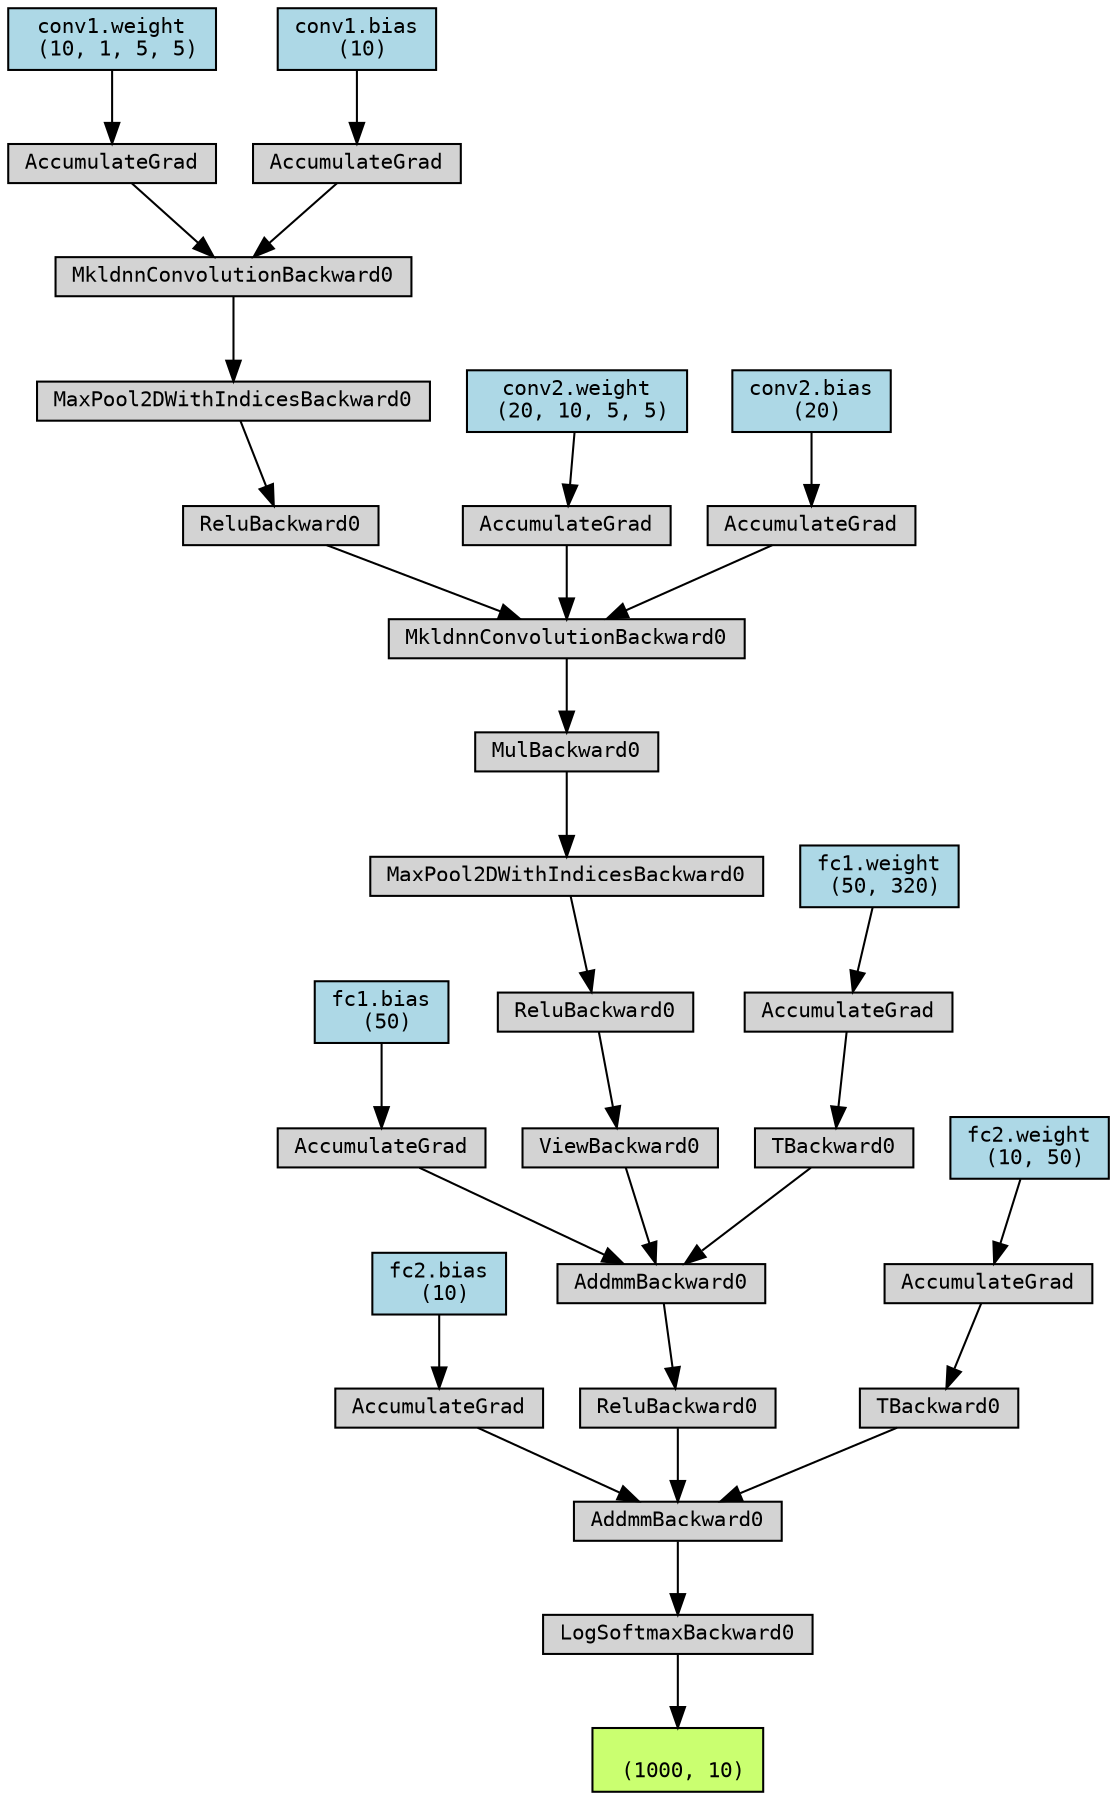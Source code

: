 digraph {
	graph [size="12,12"]
	node [align=left fontname=monospace fontsize=10 height=0.2 ranksep=0.1 shape=box style=filled]
	140233922814264 [label="
 (1000, 10)" fillcolor=darkolivegreen1]
	140233922677616 [label=LogSoftmaxBackward0]
	140233922676440 -> 140233922677616
	140233922676440 [label=AddmmBackward0]
	140233922738048 -> 140233922676440
	140233922652024 [label="fc2.bias
 (10)" fillcolor=lightblue]
	140233922652024 -> 140233922738048
	140233922738048 [label=AccumulateGrad]
	140233922737712 -> 140233922676440
	140233922737712 [label=ReluBackward0]
	140233922739448 -> 140233922737712
	140233922739448 [label=AddmmBackward0]
	140233922739560 -> 140233922739448
	140233922342408 [label="fc1.bias
 (50)" fillcolor=lightblue]
	140233922342408 -> 140233922739560
	140233922739560 [label=AccumulateGrad]
	140233922739616 -> 140233922739448
	140233922739616 [label=ViewBackward0]
	140233922739784 -> 140233922739616
	140233922739784 [label=ReluBackward0]
	140233922739896 -> 140233922739784
	140233922739896 [label=MaxPool2DWithIndicesBackward0]
	140233922740008 -> 140233922739896
	140233922740008 [label=MulBackward0]
	140233922740120 -> 140233922740008
	140233922740120 [label=MkldnnConvolutionBackward0]
	140233927884872 -> 140233922740120
	140233927884872 [label=ReluBackward0]
	140233927885096 -> 140233927884872
	140233927885096 [label=MaxPool2DWithIndicesBackward0]
	140233927885208 -> 140233927885096
	140233927885208 [label=MkldnnConvolutionBackward0]
	140233927885320 -> 140233927885208
	140233646971464 [label="conv1.weight
 (10, 1, 5, 5)" fillcolor=lightblue]
	140233646971464 -> 140233927885320
	140233927885320 [label=AccumulateGrad]
	140233927885376 -> 140233927885208
	140233922400888 [label="conv1.bias
 (10)" fillcolor=lightblue]
	140233922400888 -> 140233927885376
	140233927885376 [label=AccumulateGrad]
	140233927884928 -> 140233922740120
	140233922752984 [label="conv2.weight
 (20, 10, 5, 5)" fillcolor=lightblue]
	140233922752984 -> 140233927884928
	140233927884928 [label=AccumulateGrad]
	140233927884984 -> 140233922740120
	140233922754264 [label="conv2.bias
 (20)" fillcolor=lightblue]
	140233922754264 -> 140233927884984
	140233927884984 [label=AccumulateGrad]
	140233922739672 -> 140233922739448
	140233922739672 [label=TBackward0]
	140233922739840 -> 140233922739672
	140233921779976 [label="fc1.weight
 (50, 320)" fillcolor=lightblue]
	140233921779976 -> 140233922739840
	140233922739840 [label=AccumulateGrad]
	140233922739168 -> 140233922676440
	140233922739168 [label=TBackward0]
	140233922739504 -> 140233922739168
	140233922653624 [label="fc2.weight
 (10, 50)" fillcolor=lightblue]
	140233922653624 -> 140233922739504
	140233922739504 [label=AccumulateGrad]
	140233922677616 -> 140233922814264
}
